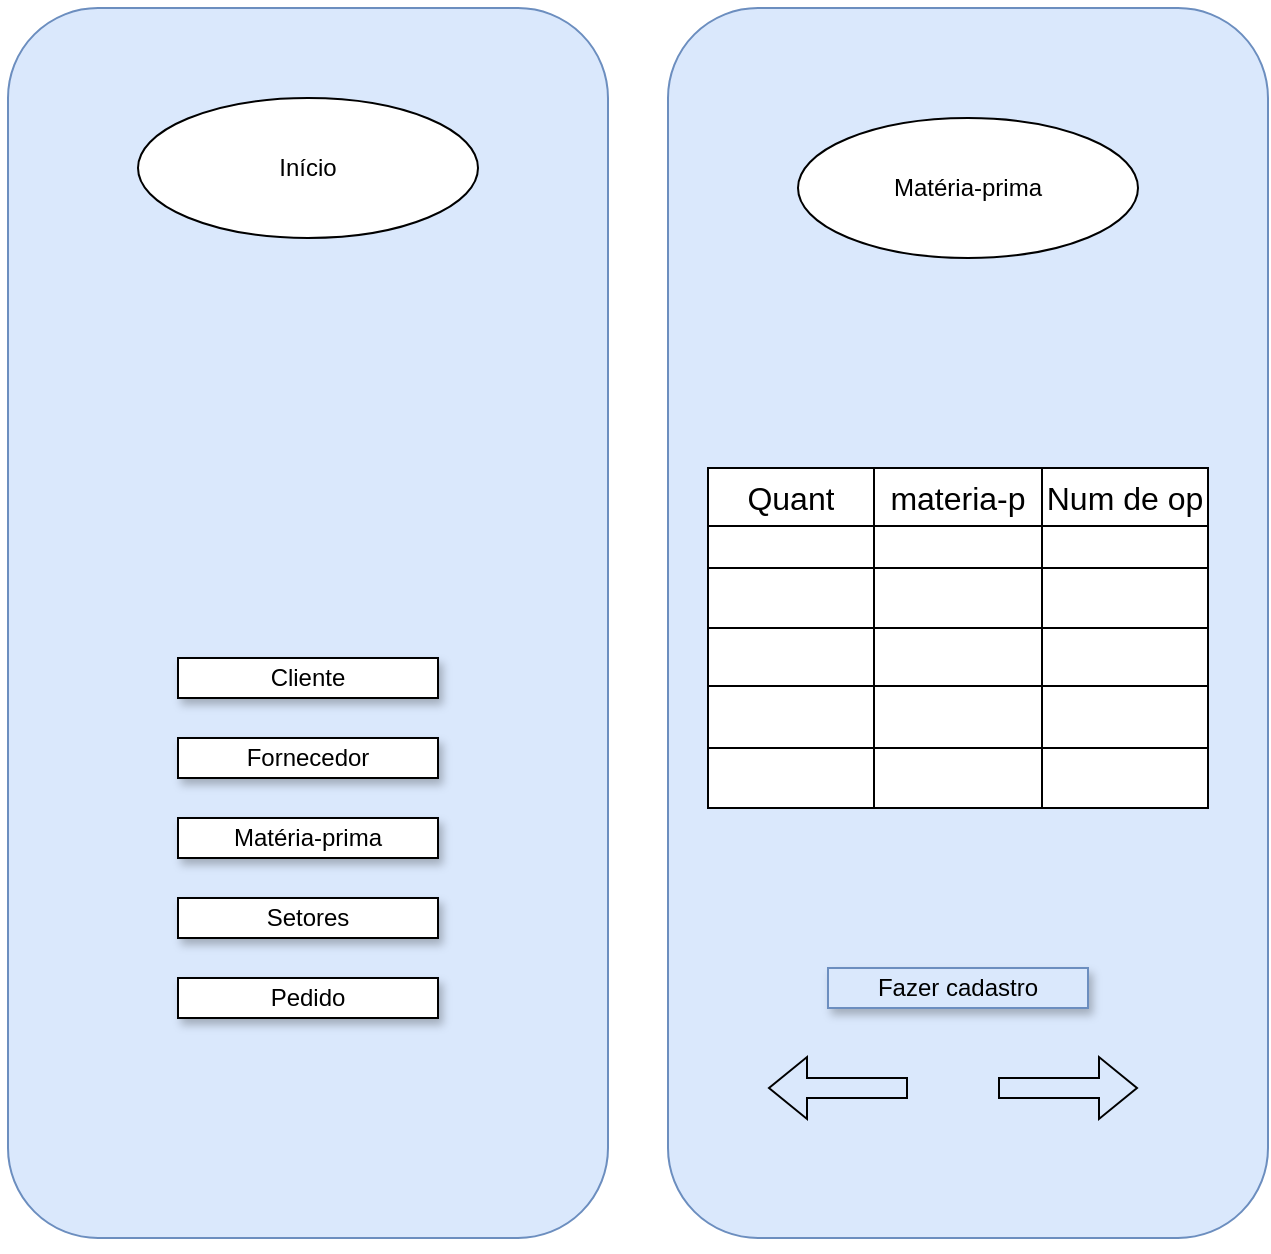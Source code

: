 <mxfile version="24.6.0" type="device">
  <diagram name="Página-1" id="sULU3iYHnRQg7r0w8pIC">
    <mxGraphModel dx="1618" dy="2255" grid="1" gridSize="10" guides="1" tooltips="1" connect="1" arrows="1" fold="1" page="1" pageScale="1" pageWidth="827" pageHeight="1169" math="0" shadow="0">
      <root>
        <mxCell id="0" />
        <mxCell id="1" parent="0" />
        <mxCell id="OIChv7xVEnuI4K587YhU-114" value="" style="group;shadow=1;" parent="1" vertex="1" connectable="0">
          <mxGeometry x="-810" y="-1110" width="300" height="615" as="geometry" />
        </mxCell>
        <mxCell id="OIChv7xVEnuI4K587YhU-115" value="" style="rounded=1;whiteSpace=wrap;html=1;fillColor=#dae8fc;strokeColor=#6c8ebf;" parent="OIChv7xVEnuI4K587YhU-114" vertex="1">
          <mxGeometry width="300" height="615" as="geometry" />
        </mxCell>
        <mxCell id="OIChv7xVEnuI4K587YhU-116" value="Início" style="ellipse;whiteSpace=wrap;html=1;" parent="OIChv7xVEnuI4K587YhU-114" vertex="1">
          <mxGeometry x="65" y="45" width="170" height="70" as="geometry" />
        </mxCell>
        <mxCell id="OIChv7xVEnuI4K587YhU-164" value="Pedido" style="rounded=0;whiteSpace=wrap;html=1;shadow=1;" parent="OIChv7xVEnuI4K587YhU-114" vertex="1">
          <mxGeometry x="85" y="485" width="130" height="20" as="geometry" />
        </mxCell>
        <mxCell id="OIChv7xVEnuI4K587YhU-165" value="Matéria-prima" style="rounded=0;whiteSpace=wrap;html=1;shadow=1;" parent="OIChv7xVEnuI4K587YhU-114" vertex="1">
          <mxGeometry x="85" y="405" width="130" height="20" as="geometry" />
        </mxCell>
        <mxCell id="OIChv7xVEnuI4K587YhU-166" value="Setores" style="rounded=0;whiteSpace=wrap;html=1;shadow=1;" parent="OIChv7xVEnuI4K587YhU-114" vertex="1">
          <mxGeometry x="85" y="445" width="130" height="20" as="geometry" />
        </mxCell>
        <mxCell id="OIChv7xVEnuI4K587YhU-167" value="Fornecedor" style="rounded=0;whiteSpace=wrap;html=1;shadow=1;" parent="OIChv7xVEnuI4K587YhU-114" vertex="1">
          <mxGeometry x="85" y="365" width="130" height="20" as="geometry" />
        </mxCell>
        <mxCell id="OIChv7xVEnuI4K587YhU-170" value="Cliente" style="rounded=0;whiteSpace=wrap;html=1;shadow=1;" parent="OIChv7xVEnuI4K587YhU-114" vertex="1">
          <mxGeometry x="85" y="325" width="130" height="20" as="geometry" />
        </mxCell>
        <mxCell id="pX-VzG0IlggwM3JUz6iu-1" value="" style="rounded=1;whiteSpace=wrap;html=1;fillColor=#dae8fc;strokeColor=#6c8ebf;" vertex="1" parent="1">
          <mxGeometry x="-480" y="-1110" width="300" height="615" as="geometry" />
        </mxCell>
        <mxCell id="pX-VzG0IlggwM3JUz6iu-10" value="Matéria-prima" style="ellipse;whiteSpace=wrap;html=1;" vertex="1" parent="1">
          <mxGeometry x="-415" y="-1055" width="170" height="70" as="geometry" />
        </mxCell>
        <mxCell id="pX-VzG0IlggwM3JUz6iu-11" value="" style="shape=table;startSize=0;container=1;collapsible=0;childLayout=tableLayout;fontSize=16;" vertex="1" parent="1">
          <mxGeometry x="-460" y="-880" width="250" height="80" as="geometry" />
        </mxCell>
        <mxCell id="pX-VzG0IlggwM3JUz6iu-12" value="" style="shape=tableRow;horizontal=0;startSize=0;swimlaneHead=0;swimlaneBody=0;strokeColor=inherit;top=0;left=0;bottom=0;right=0;collapsible=0;dropTarget=0;fillColor=none;points=[[0,0.5],[1,0.5]];portConstraint=eastwest;fontSize=16;" vertex="1" parent="pX-VzG0IlggwM3JUz6iu-11">
          <mxGeometry width="250" height="29" as="geometry" />
        </mxCell>
        <mxCell id="pX-VzG0IlggwM3JUz6iu-13" value="Quant" style="shape=partialRectangle;html=1;whiteSpace=wrap;connectable=0;strokeColor=inherit;overflow=hidden;fillColor=none;top=0;left=0;bottom=0;right=0;pointerEvents=1;fontSize=16;" vertex="1" parent="pX-VzG0IlggwM3JUz6iu-12">
          <mxGeometry width="83" height="29" as="geometry">
            <mxRectangle width="83" height="29" as="alternateBounds" />
          </mxGeometry>
        </mxCell>
        <mxCell id="pX-VzG0IlggwM3JUz6iu-14" value="materia-p" style="shape=partialRectangle;html=1;whiteSpace=wrap;connectable=0;strokeColor=inherit;overflow=hidden;fillColor=none;top=0;left=0;bottom=0;right=0;pointerEvents=1;fontSize=16;" vertex="1" parent="pX-VzG0IlggwM3JUz6iu-12">
          <mxGeometry x="83" width="84" height="29" as="geometry">
            <mxRectangle width="84" height="29" as="alternateBounds" />
          </mxGeometry>
        </mxCell>
        <mxCell id="pX-VzG0IlggwM3JUz6iu-15" value="Num de op" style="shape=partialRectangle;html=1;whiteSpace=wrap;connectable=0;strokeColor=inherit;overflow=hidden;fillColor=none;top=0;left=0;bottom=0;right=0;pointerEvents=1;fontSize=16;" vertex="1" parent="pX-VzG0IlggwM3JUz6iu-12">
          <mxGeometry x="167" width="83" height="29" as="geometry">
            <mxRectangle width="83" height="29" as="alternateBounds" />
          </mxGeometry>
        </mxCell>
        <mxCell id="pX-VzG0IlggwM3JUz6iu-16" value="" style="shape=tableRow;horizontal=0;startSize=0;swimlaneHead=0;swimlaneBody=0;strokeColor=inherit;top=0;left=0;bottom=0;right=0;collapsible=0;dropTarget=0;fillColor=none;points=[[0,0.5],[1,0.5]];portConstraint=eastwest;fontSize=16;" vertex="1" parent="pX-VzG0IlggwM3JUz6iu-11">
          <mxGeometry y="29" width="250" height="21" as="geometry" />
        </mxCell>
        <mxCell id="pX-VzG0IlggwM3JUz6iu-17" value="" style="shape=partialRectangle;html=1;whiteSpace=wrap;connectable=0;strokeColor=inherit;overflow=hidden;fillColor=none;top=0;left=0;bottom=0;right=0;pointerEvents=1;fontSize=16;" vertex="1" parent="pX-VzG0IlggwM3JUz6iu-16">
          <mxGeometry width="83" height="21" as="geometry">
            <mxRectangle width="83" height="21" as="alternateBounds" />
          </mxGeometry>
        </mxCell>
        <mxCell id="pX-VzG0IlggwM3JUz6iu-18" value="" style="shape=partialRectangle;html=1;whiteSpace=wrap;connectable=0;strokeColor=inherit;overflow=hidden;fillColor=none;top=0;left=0;bottom=0;right=0;pointerEvents=1;fontSize=16;" vertex="1" parent="pX-VzG0IlggwM3JUz6iu-16">
          <mxGeometry x="83" width="84" height="21" as="geometry">
            <mxRectangle width="84" height="21" as="alternateBounds" />
          </mxGeometry>
        </mxCell>
        <mxCell id="pX-VzG0IlggwM3JUz6iu-19" value="" style="shape=partialRectangle;html=1;whiteSpace=wrap;connectable=0;strokeColor=inherit;overflow=hidden;fillColor=none;top=0;left=0;bottom=0;right=0;pointerEvents=1;fontSize=16;" vertex="1" parent="pX-VzG0IlggwM3JUz6iu-16">
          <mxGeometry x="167" width="83" height="21" as="geometry">
            <mxRectangle width="83" height="21" as="alternateBounds" />
          </mxGeometry>
        </mxCell>
        <mxCell id="pX-VzG0IlggwM3JUz6iu-20" value="" style="shape=tableRow;horizontal=0;startSize=0;swimlaneHead=0;swimlaneBody=0;strokeColor=inherit;top=0;left=0;bottom=0;right=0;collapsible=0;dropTarget=0;fillColor=none;points=[[0,0.5],[1,0.5]];portConstraint=eastwest;fontSize=16;" vertex="1" parent="pX-VzG0IlggwM3JUz6iu-11">
          <mxGeometry y="50" width="250" height="30" as="geometry" />
        </mxCell>
        <mxCell id="pX-VzG0IlggwM3JUz6iu-21" value="" style="shape=partialRectangle;html=1;whiteSpace=wrap;connectable=0;strokeColor=inherit;overflow=hidden;fillColor=none;top=0;left=0;bottom=0;right=0;pointerEvents=1;fontSize=16;" vertex="1" parent="pX-VzG0IlggwM3JUz6iu-20">
          <mxGeometry width="83" height="30" as="geometry">
            <mxRectangle width="83" height="30" as="alternateBounds" />
          </mxGeometry>
        </mxCell>
        <mxCell id="pX-VzG0IlggwM3JUz6iu-22" value="" style="shape=partialRectangle;html=1;whiteSpace=wrap;connectable=0;strokeColor=inherit;overflow=hidden;fillColor=none;top=0;left=0;bottom=0;right=0;pointerEvents=1;fontSize=16;" vertex="1" parent="pX-VzG0IlggwM3JUz6iu-20">
          <mxGeometry x="83" width="84" height="30" as="geometry">
            <mxRectangle width="84" height="30" as="alternateBounds" />
          </mxGeometry>
        </mxCell>
        <mxCell id="pX-VzG0IlggwM3JUz6iu-23" value="" style="shape=partialRectangle;html=1;whiteSpace=wrap;connectable=0;strokeColor=inherit;overflow=hidden;fillColor=none;top=0;left=0;bottom=0;right=0;pointerEvents=1;fontSize=16;" vertex="1" parent="pX-VzG0IlggwM3JUz6iu-20">
          <mxGeometry x="167" width="83" height="30" as="geometry">
            <mxRectangle width="83" height="30" as="alternateBounds" />
          </mxGeometry>
        </mxCell>
        <mxCell id="pX-VzG0IlggwM3JUz6iu-24" value="" style="shape=table;startSize=0;container=1;collapsible=0;childLayout=tableLayout;fontSize=16;" vertex="1" parent="1">
          <mxGeometry x="-460" y="-800" width="250" height="90" as="geometry" />
        </mxCell>
        <mxCell id="pX-VzG0IlggwM3JUz6iu-25" value="" style="shape=tableRow;horizontal=0;startSize=0;swimlaneHead=0;swimlaneBody=0;strokeColor=inherit;top=0;left=0;bottom=0;right=0;collapsible=0;dropTarget=0;fillColor=none;points=[[0,0.5],[1,0.5]];portConstraint=eastwest;fontSize=16;" vertex="1" parent="pX-VzG0IlggwM3JUz6iu-24">
          <mxGeometry width="250" height="29" as="geometry" />
        </mxCell>
        <mxCell id="pX-VzG0IlggwM3JUz6iu-26" value="" style="shape=partialRectangle;html=1;whiteSpace=wrap;connectable=0;strokeColor=inherit;overflow=hidden;fillColor=none;top=0;left=0;bottom=0;right=0;pointerEvents=1;fontSize=16;" vertex="1" parent="pX-VzG0IlggwM3JUz6iu-25">
          <mxGeometry width="83" height="29" as="geometry">
            <mxRectangle width="83" height="29" as="alternateBounds" />
          </mxGeometry>
        </mxCell>
        <mxCell id="pX-VzG0IlggwM3JUz6iu-27" value="" style="shape=partialRectangle;html=1;whiteSpace=wrap;connectable=0;strokeColor=inherit;overflow=hidden;fillColor=none;top=0;left=0;bottom=0;right=0;pointerEvents=1;fontSize=16;" vertex="1" parent="pX-VzG0IlggwM3JUz6iu-25">
          <mxGeometry x="83" width="84" height="29" as="geometry">
            <mxRectangle width="84" height="29" as="alternateBounds" />
          </mxGeometry>
        </mxCell>
        <mxCell id="pX-VzG0IlggwM3JUz6iu-28" value="" style="shape=partialRectangle;html=1;whiteSpace=wrap;connectable=0;strokeColor=inherit;overflow=hidden;fillColor=none;top=0;left=0;bottom=0;right=0;pointerEvents=1;fontSize=16;" vertex="1" parent="pX-VzG0IlggwM3JUz6iu-25">
          <mxGeometry x="167" width="83" height="29" as="geometry">
            <mxRectangle width="83" height="29" as="alternateBounds" />
          </mxGeometry>
        </mxCell>
        <mxCell id="pX-VzG0IlggwM3JUz6iu-29" value="" style="shape=tableRow;horizontal=0;startSize=0;swimlaneHead=0;swimlaneBody=0;strokeColor=inherit;top=0;left=0;bottom=0;right=0;collapsible=0;dropTarget=0;fillColor=none;points=[[0,0.5],[1,0.5]];portConstraint=eastwest;fontSize=16;" vertex="1" parent="pX-VzG0IlggwM3JUz6iu-24">
          <mxGeometry y="29" width="250" height="31" as="geometry" />
        </mxCell>
        <mxCell id="pX-VzG0IlggwM3JUz6iu-30" value="" style="shape=partialRectangle;html=1;whiteSpace=wrap;connectable=0;strokeColor=inherit;overflow=hidden;fillColor=none;top=0;left=0;bottom=0;right=0;pointerEvents=1;fontSize=16;" vertex="1" parent="pX-VzG0IlggwM3JUz6iu-29">
          <mxGeometry width="83" height="31" as="geometry">
            <mxRectangle width="83" height="31" as="alternateBounds" />
          </mxGeometry>
        </mxCell>
        <mxCell id="pX-VzG0IlggwM3JUz6iu-31" value="" style="shape=partialRectangle;html=1;whiteSpace=wrap;connectable=0;strokeColor=inherit;overflow=hidden;fillColor=none;top=0;left=0;bottom=0;right=0;pointerEvents=1;fontSize=16;" vertex="1" parent="pX-VzG0IlggwM3JUz6iu-29">
          <mxGeometry x="83" width="84" height="31" as="geometry">
            <mxRectangle width="84" height="31" as="alternateBounds" />
          </mxGeometry>
        </mxCell>
        <mxCell id="pX-VzG0IlggwM3JUz6iu-32" value="" style="shape=partialRectangle;html=1;whiteSpace=wrap;connectable=0;strokeColor=inherit;overflow=hidden;fillColor=none;top=0;left=0;bottom=0;right=0;pointerEvents=1;fontSize=16;" vertex="1" parent="pX-VzG0IlggwM3JUz6iu-29">
          <mxGeometry x="167" width="83" height="31" as="geometry">
            <mxRectangle width="83" height="31" as="alternateBounds" />
          </mxGeometry>
        </mxCell>
        <mxCell id="pX-VzG0IlggwM3JUz6iu-33" value="" style="shape=tableRow;horizontal=0;startSize=0;swimlaneHead=0;swimlaneBody=0;strokeColor=inherit;top=0;left=0;bottom=0;right=0;collapsible=0;dropTarget=0;fillColor=none;points=[[0,0.5],[1,0.5]];portConstraint=eastwest;fontSize=16;" vertex="1" parent="pX-VzG0IlggwM3JUz6iu-24">
          <mxGeometry y="60" width="250" height="30" as="geometry" />
        </mxCell>
        <mxCell id="pX-VzG0IlggwM3JUz6iu-34" value="" style="shape=partialRectangle;html=1;whiteSpace=wrap;connectable=0;strokeColor=inherit;overflow=hidden;fillColor=none;top=0;left=0;bottom=0;right=0;pointerEvents=1;fontSize=16;" vertex="1" parent="pX-VzG0IlggwM3JUz6iu-33">
          <mxGeometry width="83" height="30" as="geometry">
            <mxRectangle width="83" height="30" as="alternateBounds" />
          </mxGeometry>
        </mxCell>
        <mxCell id="pX-VzG0IlggwM3JUz6iu-35" value="" style="shape=partialRectangle;html=1;whiteSpace=wrap;connectable=0;strokeColor=inherit;overflow=hidden;fillColor=none;top=0;left=0;bottom=0;right=0;pointerEvents=1;fontSize=16;" vertex="1" parent="pX-VzG0IlggwM3JUz6iu-33">
          <mxGeometry x="83" width="84" height="30" as="geometry">
            <mxRectangle width="84" height="30" as="alternateBounds" />
          </mxGeometry>
        </mxCell>
        <mxCell id="pX-VzG0IlggwM3JUz6iu-36" value="" style="shape=partialRectangle;html=1;whiteSpace=wrap;connectable=0;strokeColor=inherit;overflow=hidden;fillColor=none;top=0;left=0;bottom=0;right=0;pointerEvents=1;fontSize=16;" vertex="1" parent="pX-VzG0IlggwM3JUz6iu-33">
          <mxGeometry x="167" width="83" height="30" as="geometry">
            <mxRectangle width="83" height="30" as="alternateBounds" />
          </mxGeometry>
        </mxCell>
        <mxCell id="pX-VzG0IlggwM3JUz6iu-45" value="Fazer cadastro" style="rounded=0;whiteSpace=wrap;html=1;shadow=1;fillColor=#dae8fc;strokeColor=#6c8ebf;" vertex="1" parent="1">
          <mxGeometry x="-400" y="-630" width="130" height="20" as="geometry" />
        </mxCell>
        <mxCell id="pX-VzG0IlggwM3JUz6iu-46" value="" style="shape=flexArrow;endArrow=classic;html=1;rounded=0;" edge="1" parent="1">
          <mxGeometry width="50" height="50" relative="1" as="geometry">
            <mxPoint x="-315" y="-570" as="sourcePoint" />
            <mxPoint x="-245" y="-570" as="targetPoint" />
          </mxGeometry>
        </mxCell>
        <mxCell id="pX-VzG0IlggwM3JUz6iu-47" value="" style="shape=flexArrow;endArrow=classic;html=1;rounded=0;" edge="1" parent="1">
          <mxGeometry width="50" height="50" relative="1" as="geometry">
            <mxPoint x="-360" y="-570" as="sourcePoint" />
            <mxPoint x="-430" y="-570" as="targetPoint" />
          </mxGeometry>
        </mxCell>
      </root>
    </mxGraphModel>
  </diagram>
</mxfile>
